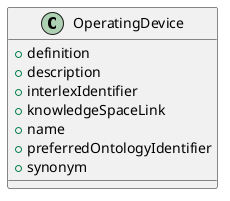 @startuml
class OperatingDevice {
+definition
+description
+interlexIdentifier
+knowledgeSpaceLink
+name
+preferredOntologyIdentifier
+synonym

}

@enduml